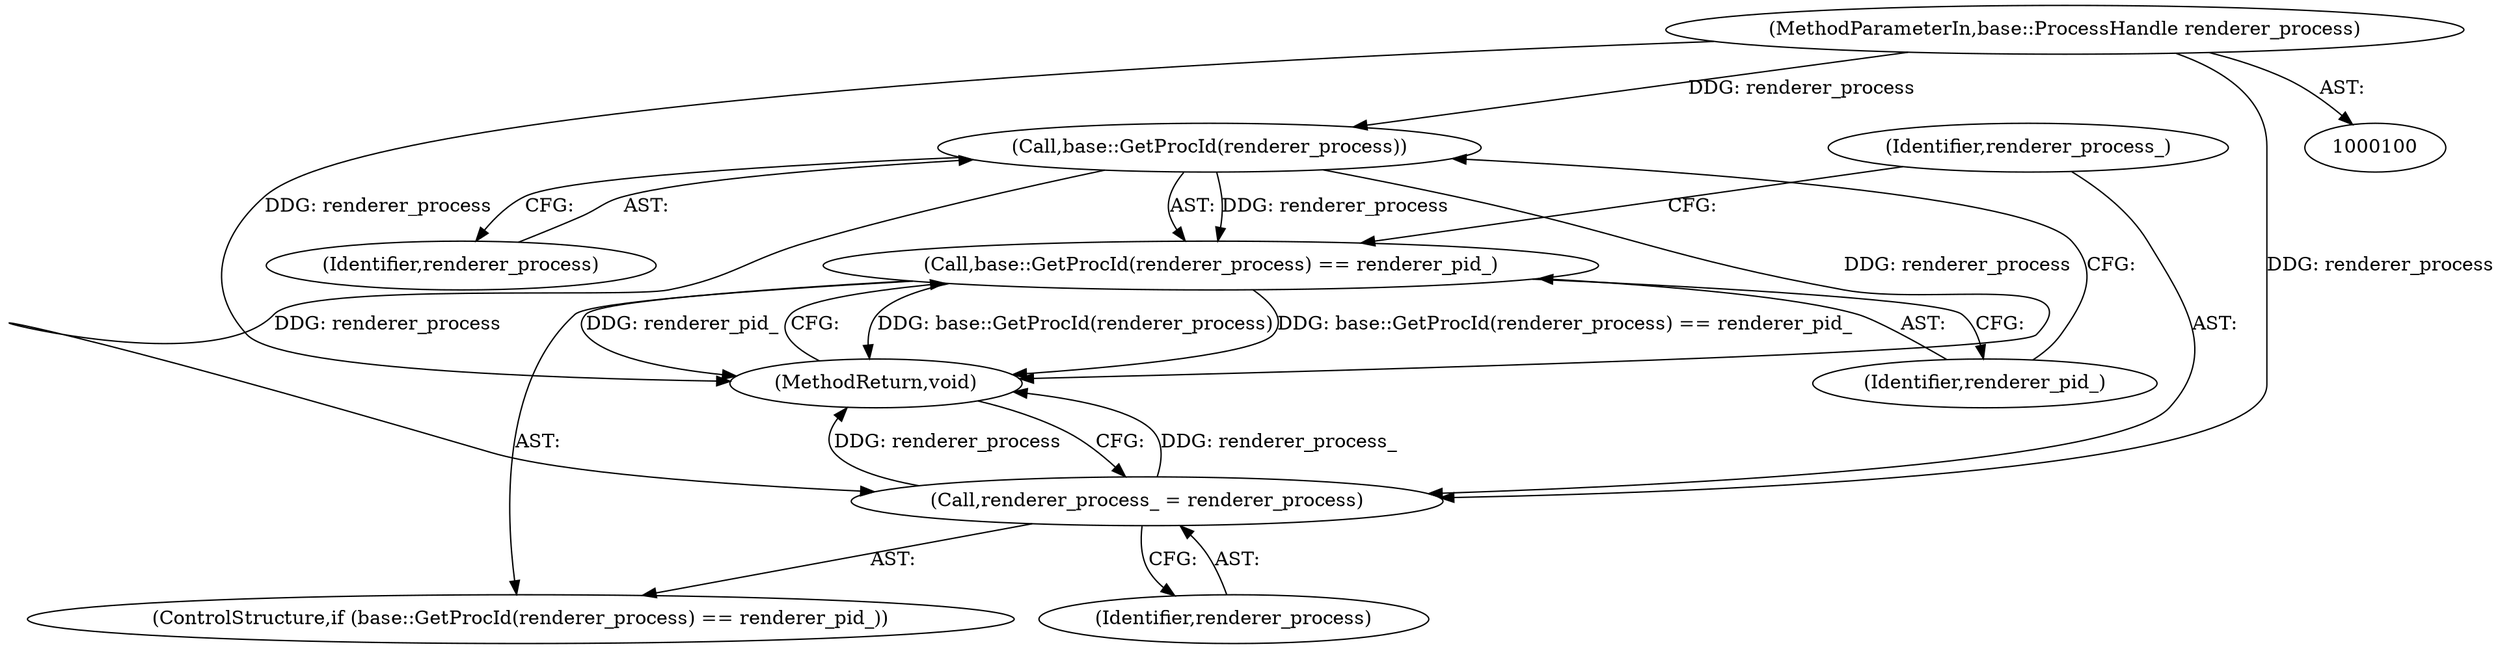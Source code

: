 digraph "1_Chrome_cd0bd79d6ebdb72183e6f0833673464cc10b3600_17@del" {
"1000108" [label="(Call,base::GetProcId(renderer_process))"];
"1000101" [label="(MethodParameterIn,base::ProcessHandle renderer_process)"];
"1000107" [label="(Call,base::GetProcId(renderer_process) == renderer_pid_)"];
"1000111" [label="(Call,renderer_process_ = renderer_process)"];
"1000111" [label="(Call,renderer_process_ = renderer_process)"];
"1000107" [label="(Call,base::GetProcId(renderer_process) == renderer_pid_)"];
"1000114" [label="(MethodReturn,void)"];
"1000106" [label="(ControlStructure,if (base::GetProcId(renderer_process) == renderer_pid_))"];
"1000108" [label="(Call,base::GetProcId(renderer_process))"];
"1000113" [label="(Identifier,renderer_process)"];
"1000110" [label="(Identifier,renderer_pid_)"];
"1000109" [label="(Identifier,renderer_process)"];
"1000112" [label="(Identifier,renderer_process_)"];
"1000101" [label="(MethodParameterIn,base::ProcessHandle renderer_process)"];
"1000108" -> "1000107"  [label="AST: "];
"1000108" -> "1000109"  [label="CFG: "];
"1000109" -> "1000108"  [label="AST: "];
"1000110" -> "1000108"  [label="CFG: "];
"1000108" -> "1000114"  [label="DDG: renderer_process"];
"1000108" -> "1000107"  [label="DDG: renderer_process"];
"1000101" -> "1000108"  [label="DDG: renderer_process"];
"1000108" -> "1000111"  [label="DDG: renderer_process"];
"1000101" -> "1000100"  [label="AST: "];
"1000101" -> "1000114"  [label="DDG: renderer_process"];
"1000101" -> "1000111"  [label="DDG: renderer_process"];
"1000107" -> "1000106"  [label="AST: "];
"1000107" -> "1000110"  [label="CFG: "];
"1000110" -> "1000107"  [label="AST: "];
"1000112" -> "1000107"  [label="CFG: "];
"1000114" -> "1000107"  [label="CFG: "];
"1000107" -> "1000114"  [label="DDG: base::GetProcId(renderer_process)"];
"1000107" -> "1000114"  [label="DDG: base::GetProcId(renderer_process) == renderer_pid_"];
"1000107" -> "1000114"  [label="DDG: renderer_pid_"];
"1000111" -> "1000106"  [label="AST: "];
"1000111" -> "1000113"  [label="CFG: "];
"1000112" -> "1000111"  [label="AST: "];
"1000113" -> "1000111"  [label="AST: "];
"1000114" -> "1000111"  [label="CFG: "];
"1000111" -> "1000114"  [label="DDG: renderer_process_"];
"1000111" -> "1000114"  [label="DDG: renderer_process"];
}
